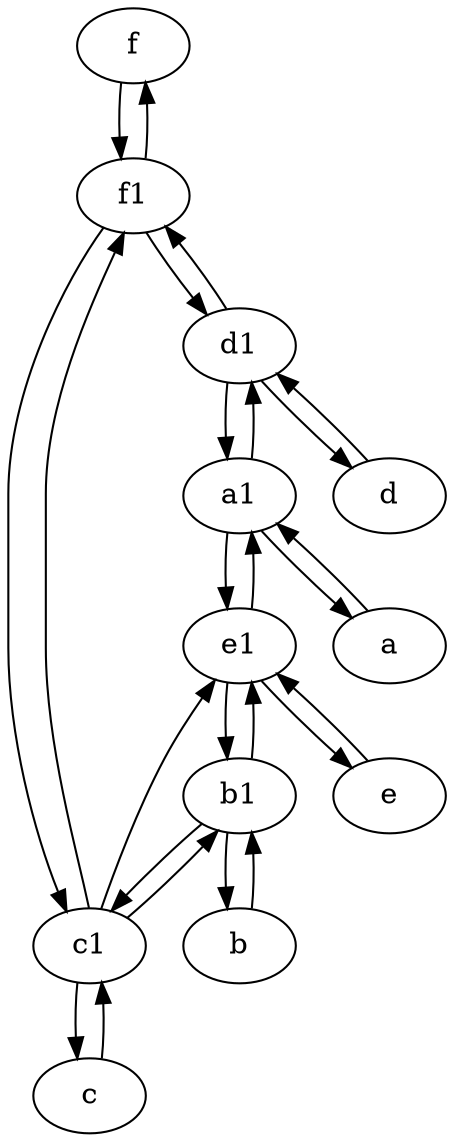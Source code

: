 digraph  {
	f [pos="15,45!"];
	c1 [pos="30,15!"];
	f1;
	e1 [pos="25,45!"];
	d1 [pos="25,30!"];
	b [pos="50,20!"];
	a [pos="40,10!"];
	b1 [pos="45,20!"];
	a1 [pos="40,15!"];
	e [pos="30,50!"];
	d [pos="20,30!"];
	c [pos="20,10!"];
	f1 -> f;
	b1 -> e1;
	e1 -> e;
	a1 -> a;
	b1 -> b;
	a -> a1;
	c1 -> f1;
	c -> c1;
	d -> d1;
	e1 -> b1;
	d1 -> a1;
	c1 -> c;
	c1 -> b1;
	a1 -> d1;
	d1 -> f1;
	f1 -> c1;
	a1 -> e1;
	b -> b1;
	b1 -> c1;
	d1 -> d;
	c1 -> e1;
	f1 -> d1;
	f -> f1;
	e1 -> a1;
	e -> e1;

	}
